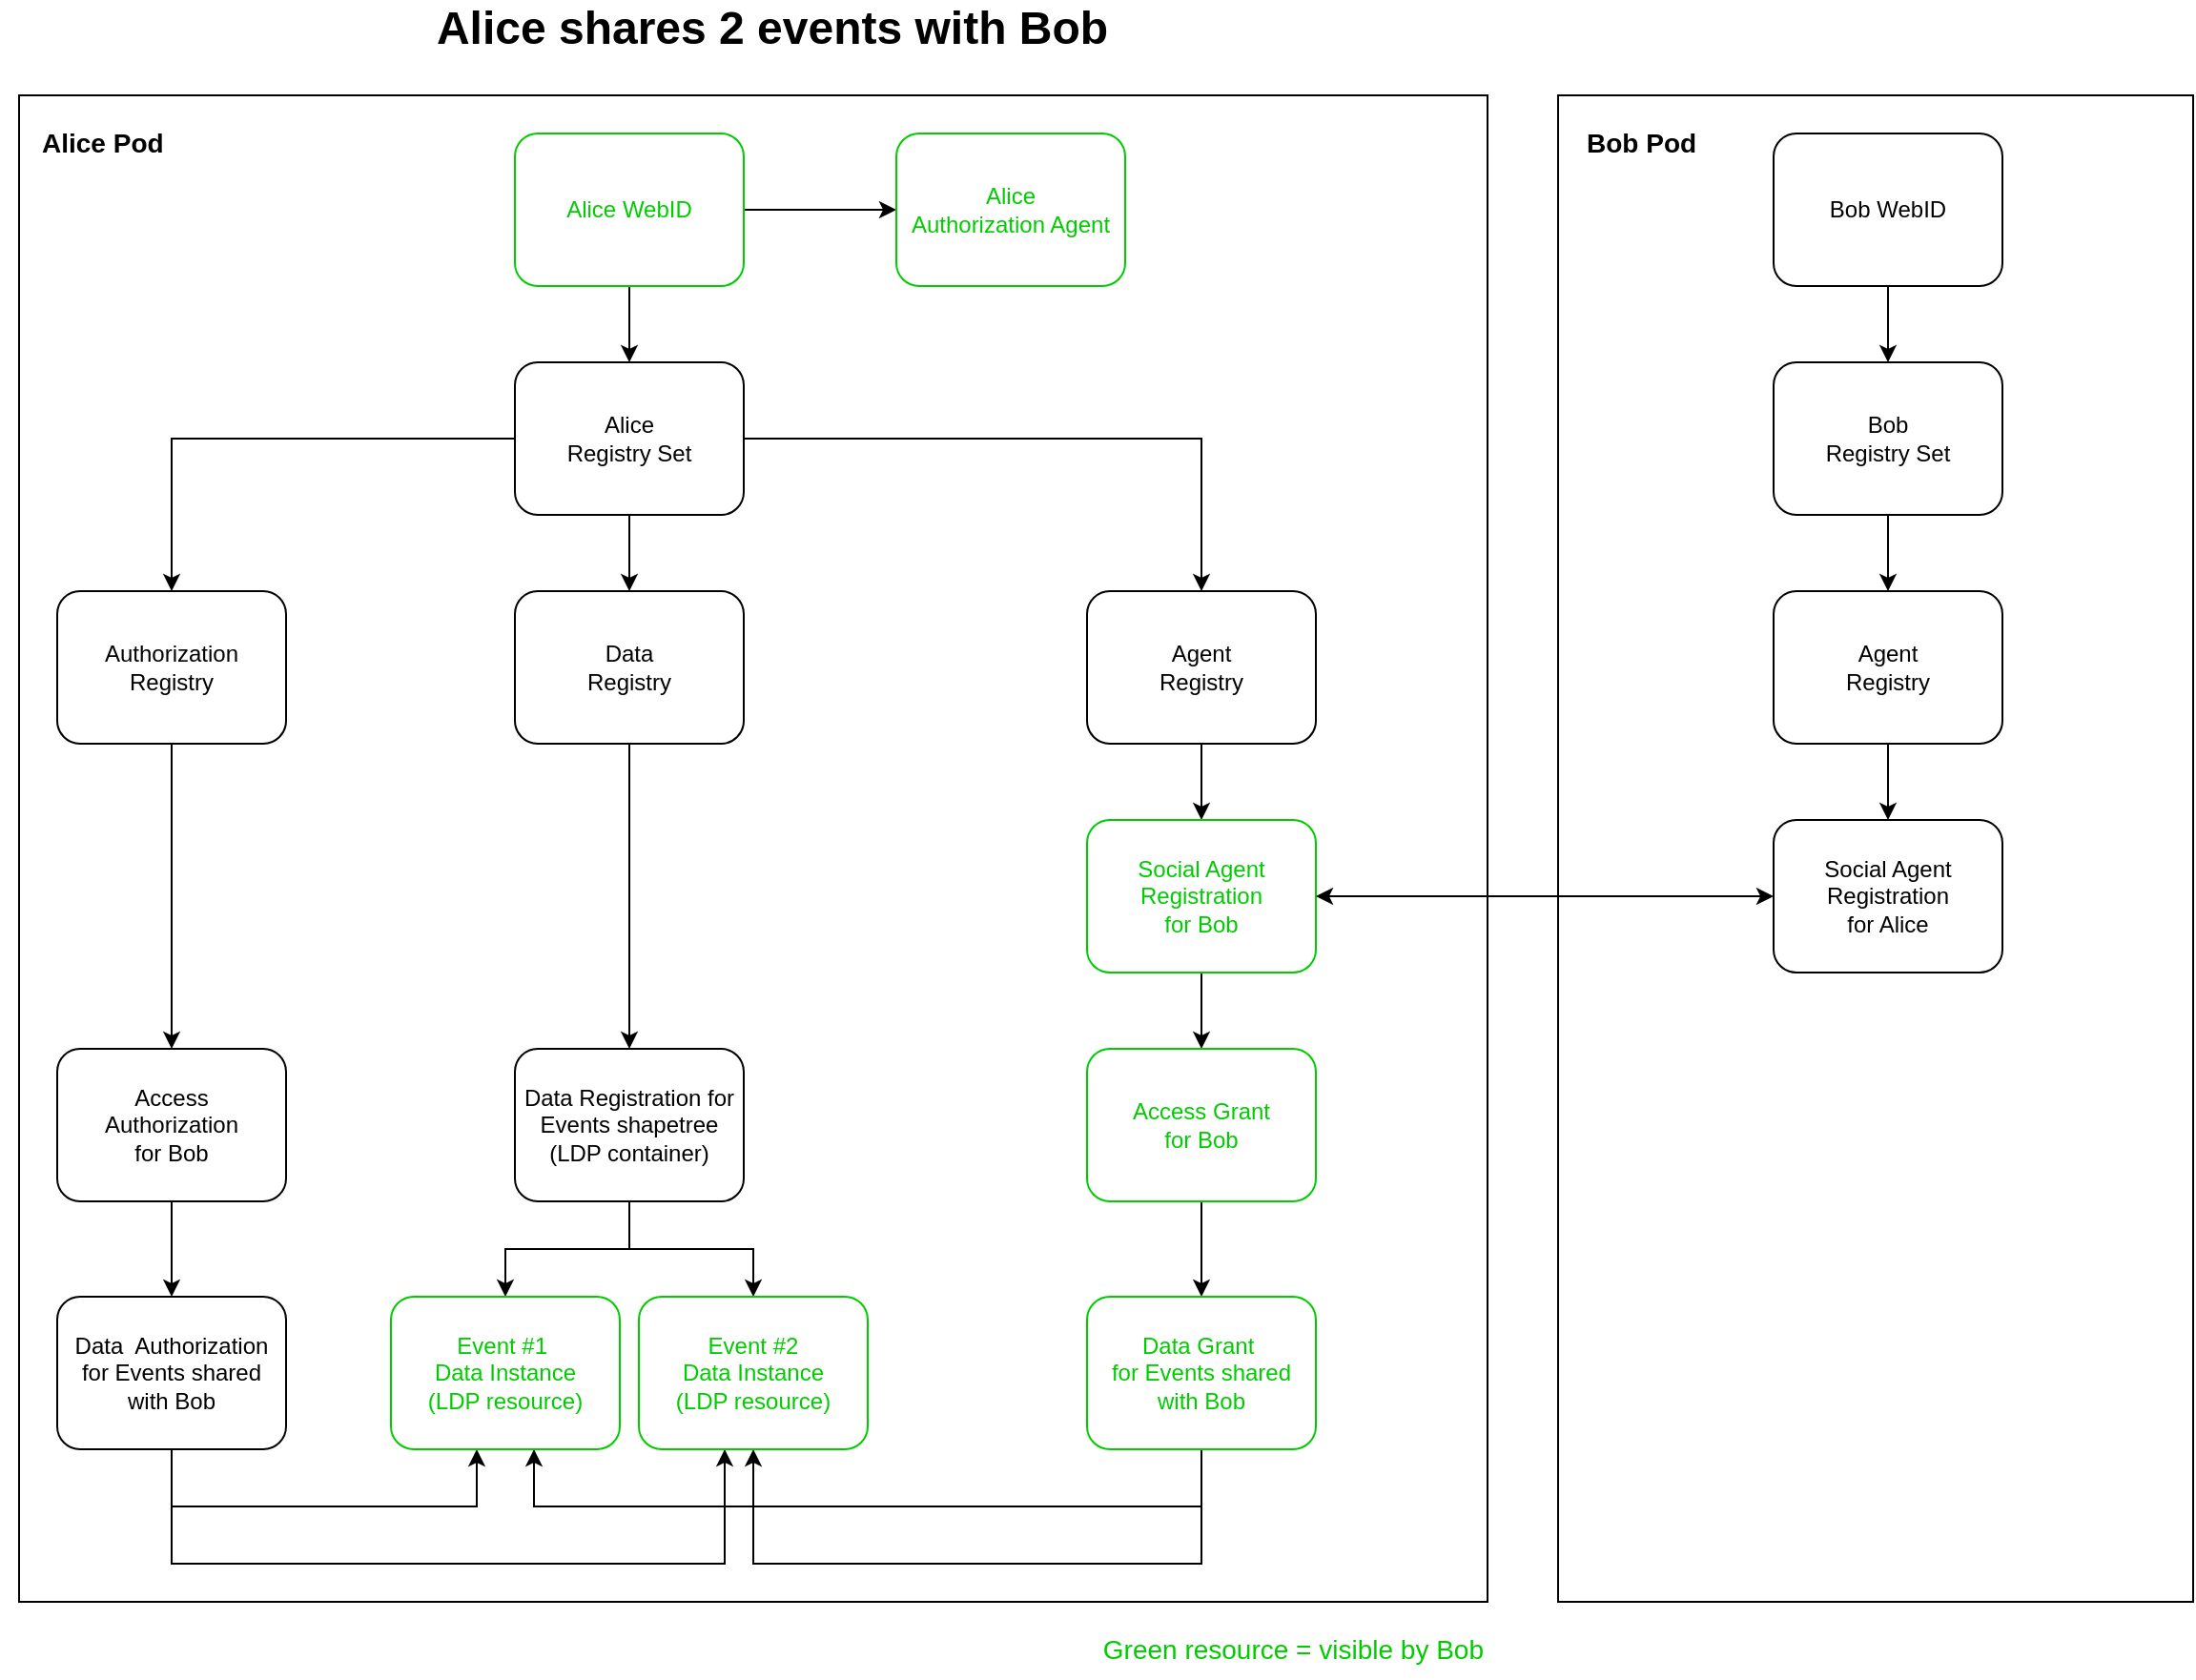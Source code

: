 <mxfile version="25.0.0">
  <diagram id="C5RBs43oDa-KdzZeNtuy" name="Page-1">
    <mxGraphModel dx="1434" dy="693" grid="1" gridSize="10" guides="1" tooltips="1" connect="1" arrows="1" fold="1" page="1" pageScale="1" pageWidth="827" pageHeight="1169" math="0" shadow="0">
      <root>
        <mxCell id="WIyWlLk6GJQsqaUBKTNV-0" />
        <mxCell id="WIyWlLk6GJQsqaUBKTNV-1" parent="WIyWlLk6GJQsqaUBKTNV-0" />
        <mxCell id="qDYdRChtb0Kntr4lQntc-50" value="" style="rounded=0;whiteSpace=wrap;html=1;" parent="WIyWlLk6GJQsqaUBKTNV-1" vertex="1">
          <mxGeometry x="827" y="70" width="333" height="790" as="geometry" />
        </mxCell>
        <mxCell id="qDYdRChtb0Kntr4lQntc-46" value="" style="rounded=0;whiteSpace=wrap;html=1;" parent="WIyWlLk6GJQsqaUBKTNV-1" vertex="1">
          <mxGeometry x="20" y="70" width="770" height="790" as="geometry" />
        </mxCell>
        <mxCell id="qDYdRChtb0Kntr4lQntc-13" style="edgeStyle=orthogonalEdgeStyle;rounded=0;orthogonalLoop=1;jettySize=auto;html=1;" parent="WIyWlLk6GJQsqaUBKTNV-1" source="qDYdRChtb0Kntr4lQntc-0" target="qDYdRChtb0Kntr4lQntc-2" edge="1">
          <mxGeometry relative="1" as="geometry" />
        </mxCell>
        <mxCell id="qDYdRChtb0Kntr4lQntc-37" style="edgeStyle=orthogonalEdgeStyle;rounded=0;orthogonalLoop=1;jettySize=auto;html=1;" parent="WIyWlLk6GJQsqaUBKTNV-1" source="qDYdRChtb0Kntr4lQntc-0" target="qDYdRChtb0Kntr4lQntc-1" edge="1">
          <mxGeometry relative="1" as="geometry" />
        </mxCell>
        <mxCell id="qDYdRChtb0Kntr4lQntc-38" style="edgeStyle=orthogonalEdgeStyle;rounded=0;orthogonalLoop=1;jettySize=auto;html=1;" parent="WIyWlLk6GJQsqaUBKTNV-1" source="qDYdRChtb0Kntr4lQntc-0" target="qDYdRChtb0Kntr4lQntc-3" edge="1">
          <mxGeometry relative="1" as="geometry" />
        </mxCell>
        <mxCell id="qDYdRChtb0Kntr4lQntc-0" value="Alice&lt;br&gt;Registry Set" style="rounded=1;whiteSpace=wrap;html=1;" parent="WIyWlLk6GJQsqaUBKTNV-1" vertex="1">
          <mxGeometry x="280" y="210" width="120" height="80" as="geometry" />
        </mxCell>
        <mxCell id="qDYdRChtb0Kntr4lQntc-18" value="" style="edgeStyle=orthogonalEdgeStyle;rounded=0;orthogonalLoop=1;jettySize=auto;html=1;" parent="WIyWlLk6GJQsqaUBKTNV-1" source="qDYdRChtb0Kntr4lQntc-1" target="qDYdRChtb0Kntr4lQntc-6" edge="1">
          <mxGeometry relative="1" as="geometry" />
        </mxCell>
        <mxCell id="qDYdRChtb0Kntr4lQntc-1" value="Agent&lt;br&gt;Registry" style="rounded=1;whiteSpace=wrap;html=1;fontColor=#000000;" parent="WIyWlLk6GJQsqaUBKTNV-1" vertex="1">
          <mxGeometry x="580" y="330" width="120" height="80" as="geometry" />
        </mxCell>
        <mxCell id="qDYdRChtb0Kntr4lQntc-14" value="" style="edgeStyle=orthogonalEdgeStyle;rounded=0;orthogonalLoop=1;jettySize=auto;html=1;" parent="WIyWlLk6GJQsqaUBKTNV-1" source="qDYdRChtb0Kntr4lQntc-2" target="qDYdRChtb0Kntr4lQntc-5" edge="1">
          <mxGeometry relative="1" as="geometry">
            <mxPoint x="340" y="450" as="targetPoint" />
          </mxGeometry>
        </mxCell>
        <mxCell id="qDYdRChtb0Kntr4lQntc-2" value="Data&lt;br&gt;Registry" style="rounded=1;whiteSpace=wrap;html=1;" parent="WIyWlLk6GJQsqaUBKTNV-1" vertex="1">
          <mxGeometry x="280" y="330" width="120" height="80" as="geometry" />
        </mxCell>
        <mxCell id="qDYdRChtb0Kntr4lQntc-32" style="edgeStyle=orthogonalEdgeStyle;rounded=0;orthogonalLoop=1;jettySize=auto;html=1;" parent="WIyWlLk6GJQsqaUBKTNV-1" source="qDYdRChtb0Kntr4lQntc-3" target="qDYdRChtb0Kntr4lQntc-21" edge="1">
          <mxGeometry relative="1" as="geometry" />
        </mxCell>
        <mxCell id="qDYdRChtb0Kntr4lQntc-3" value="Authorization&lt;br&gt;Registry" style="rounded=1;whiteSpace=wrap;html=1;" parent="WIyWlLk6GJQsqaUBKTNV-1" vertex="1">
          <mxGeometry x="40" y="330" width="120" height="80" as="geometry" />
        </mxCell>
        <mxCell id="qDYdRChtb0Kntr4lQntc-26" style="edgeStyle=orthogonalEdgeStyle;rounded=0;orthogonalLoop=1;jettySize=auto;html=1;" parent="WIyWlLk6GJQsqaUBKTNV-1" source="qDYdRChtb0Kntr4lQntc-5" target="qDYdRChtb0Kntr4lQntc-25" edge="1">
          <mxGeometry relative="1" as="geometry" />
        </mxCell>
        <mxCell id="qDYdRChtb0Kntr4lQntc-27" style="edgeStyle=orthogonalEdgeStyle;rounded=0;orthogonalLoop=1;jettySize=auto;html=1;" parent="WIyWlLk6GJQsqaUBKTNV-1" source="qDYdRChtb0Kntr4lQntc-5" target="qDYdRChtb0Kntr4lQntc-24" edge="1">
          <mxGeometry relative="1" as="geometry" />
        </mxCell>
        <mxCell id="qDYdRChtb0Kntr4lQntc-5" value="Data Registration for Events shapetree&lt;br&gt;(LDP container)" style="rounded=1;whiteSpace=wrap;html=1;" parent="WIyWlLk6GJQsqaUBKTNV-1" vertex="1">
          <mxGeometry x="280" y="570" width="120" height="80" as="geometry" />
        </mxCell>
        <mxCell id="qDYdRChtb0Kntr4lQntc-19" value="" style="edgeStyle=orthogonalEdgeStyle;rounded=0;orthogonalLoop=1;jettySize=auto;html=1;" parent="WIyWlLk6GJQsqaUBKTNV-1" source="qDYdRChtb0Kntr4lQntc-6" target="qDYdRChtb0Kntr4lQntc-7" edge="1">
          <mxGeometry relative="1" as="geometry" />
        </mxCell>
        <mxCell id="qDYdRChtb0Kntr4lQntc-6" value="Social Agent Registration&lt;br&gt;for Bob" style="rounded=1;whiteSpace=wrap;html=1;strokeColor=#00CC00;fontColor=#00CC00;" parent="WIyWlLk6GJQsqaUBKTNV-1" vertex="1">
          <mxGeometry x="580" y="450" width="120" height="80" as="geometry" />
        </mxCell>
        <mxCell id="qDYdRChtb0Kntr4lQntc-10" style="edgeStyle=orthogonalEdgeStyle;rounded=0;orthogonalLoop=1;jettySize=auto;html=1;" parent="WIyWlLk6GJQsqaUBKTNV-1" source="qDYdRChtb0Kntr4lQntc-7" target="qDYdRChtb0Kntr4lQntc-8" edge="1">
          <mxGeometry relative="1" as="geometry" />
        </mxCell>
        <mxCell id="qDYdRChtb0Kntr4lQntc-7" value="Access Grant&lt;br&gt;for Bob" style="rounded=1;whiteSpace=wrap;html=1;strokeColor=#00CC00;fontColor=#00CC00;" parent="WIyWlLk6GJQsqaUBKTNV-1" vertex="1">
          <mxGeometry x="580" y="570" width="120" height="80" as="geometry" />
        </mxCell>
        <mxCell id="qDYdRChtb0Kntr4lQntc-33" style="edgeStyle=orthogonalEdgeStyle;rounded=0;orthogonalLoop=1;jettySize=auto;html=1;" parent="WIyWlLk6GJQsqaUBKTNV-1" source="qDYdRChtb0Kntr4lQntc-8" target="qDYdRChtb0Kntr4lQntc-24" edge="1">
          <mxGeometry relative="1" as="geometry">
            <Array as="points">
              <mxPoint x="640" y="810" />
              <mxPoint x="290" y="810" />
            </Array>
          </mxGeometry>
        </mxCell>
        <mxCell id="CdVksgzxe5v5orCT1eq7-0" style="edgeStyle=orthogonalEdgeStyle;rounded=0;orthogonalLoop=1;jettySize=auto;html=1;" edge="1" parent="WIyWlLk6GJQsqaUBKTNV-1" source="qDYdRChtb0Kntr4lQntc-8" target="qDYdRChtb0Kntr4lQntc-25">
          <mxGeometry relative="1" as="geometry">
            <Array as="points">
              <mxPoint x="640" y="840" />
              <mxPoint x="405" y="840" />
            </Array>
          </mxGeometry>
        </mxCell>
        <mxCell id="qDYdRChtb0Kntr4lQntc-8" value="Data Grant&amp;nbsp;&lt;br&gt;for Events shared with Bob" style="rounded=1;whiteSpace=wrap;html=1;strokeColor=#00CC00;fontColor=#00CC00;" parent="WIyWlLk6GJQsqaUBKTNV-1" vertex="1">
          <mxGeometry x="580" y="700" width="120" height="80" as="geometry" />
        </mxCell>
        <mxCell id="qDYdRChtb0Kntr4lQntc-31" style="edgeStyle=orthogonalEdgeStyle;rounded=0;orthogonalLoop=1;jettySize=auto;html=1;" parent="WIyWlLk6GJQsqaUBKTNV-1" source="qDYdRChtb0Kntr4lQntc-21" target="qDYdRChtb0Kntr4lQntc-22" edge="1">
          <mxGeometry relative="1" as="geometry" />
        </mxCell>
        <mxCell id="qDYdRChtb0Kntr4lQntc-21" value="Access&lt;br&gt;Authorization&lt;br&gt;for Bob" style="rounded=1;whiteSpace=wrap;html=1;" parent="WIyWlLk6GJQsqaUBKTNV-1" vertex="1">
          <mxGeometry x="40" y="570" width="120" height="80" as="geometry" />
        </mxCell>
        <mxCell id="qDYdRChtb0Kntr4lQntc-35" style="edgeStyle=orthogonalEdgeStyle;rounded=0;orthogonalLoop=1;jettySize=auto;html=1;" parent="WIyWlLk6GJQsqaUBKTNV-1" source="qDYdRChtb0Kntr4lQntc-22" target="qDYdRChtb0Kntr4lQntc-24" edge="1">
          <mxGeometry relative="1" as="geometry">
            <Array as="points">
              <mxPoint x="100" y="810" />
              <mxPoint x="260" y="810" />
            </Array>
          </mxGeometry>
        </mxCell>
        <mxCell id="qDYdRChtb0Kntr4lQntc-36" style="edgeStyle=orthogonalEdgeStyle;rounded=0;orthogonalLoop=1;jettySize=auto;html=1;" parent="WIyWlLk6GJQsqaUBKTNV-1" source="qDYdRChtb0Kntr4lQntc-22" target="qDYdRChtb0Kntr4lQntc-25" edge="1">
          <mxGeometry relative="1" as="geometry">
            <Array as="points">
              <mxPoint x="100" y="840" />
              <mxPoint x="390" y="840" />
            </Array>
          </mxGeometry>
        </mxCell>
        <mxCell id="qDYdRChtb0Kntr4lQntc-22" value="Data&amp;nbsp; Authorization for Events shared with Bob" style="rounded=1;whiteSpace=wrap;html=1;" parent="WIyWlLk6GJQsqaUBKTNV-1" vertex="1">
          <mxGeometry x="40" y="700" width="120" height="80" as="geometry" />
        </mxCell>
        <mxCell id="qDYdRChtb0Kntr4lQntc-24" value="Event #1&amp;nbsp;&lt;br&gt;Data Instance&lt;br&gt;(LDP resource)" style="rounded=1;whiteSpace=wrap;html=1;strokeColor=#00CC00;fontColor=#00CC00;" parent="WIyWlLk6GJQsqaUBKTNV-1" vertex="1">
          <mxGeometry x="215" y="700" width="120" height="80" as="geometry" />
        </mxCell>
        <mxCell id="qDYdRChtb0Kntr4lQntc-25" value="Event #2&lt;br&gt;Data Instance&lt;br&gt;(LDP resource)" style="rounded=1;whiteSpace=wrap;html=1;strokeColor=#00CC00;fontColor=#00CC00;" parent="WIyWlLk6GJQsqaUBKTNV-1" vertex="1">
          <mxGeometry x="345" y="700" width="120" height="80" as="geometry" />
        </mxCell>
        <mxCell id="qDYdRChtb0Kntr4lQntc-39" value="Alice shares 2 events with Bob" style="text;html=1;align=center;verticalAlign=middle;whiteSpace=wrap;rounded=0;fontSize=24;fontStyle=1" parent="WIyWlLk6GJQsqaUBKTNV-1" vertex="1">
          <mxGeometry x="10" y="20" width="810" height="30" as="geometry" />
        </mxCell>
        <mxCell id="qDYdRChtb0Kntr4lQntc-41" value="" style="edgeStyle=orthogonalEdgeStyle;rounded=0;orthogonalLoop=1;jettySize=auto;html=1;" parent="WIyWlLk6GJQsqaUBKTNV-1" source="qDYdRChtb0Kntr4lQntc-40" target="qDYdRChtb0Kntr4lQntc-0" edge="1">
          <mxGeometry relative="1" as="geometry" />
        </mxCell>
        <mxCell id="qDYdRChtb0Kntr4lQntc-43" style="edgeStyle=orthogonalEdgeStyle;rounded=0;orthogonalLoop=1;jettySize=auto;html=1;" parent="WIyWlLk6GJQsqaUBKTNV-1" source="qDYdRChtb0Kntr4lQntc-40" target="qDYdRChtb0Kntr4lQntc-42" edge="1">
          <mxGeometry relative="1" as="geometry" />
        </mxCell>
        <mxCell id="qDYdRChtb0Kntr4lQntc-40" value="Alice WebID" style="rounded=1;whiteSpace=wrap;html=1;strokeColor=#00CC00;fontColor=#00CC00;" parent="WIyWlLk6GJQsqaUBKTNV-1" vertex="1">
          <mxGeometry x="280" y="90" width="120" height="80" as="geometry" />
        </mxCell>
        <mxCell id="qDYdRChtb0Kntr4lQntc-42" value="Alice &lt;br&gt;Authorization Agent" style="rounded=1;whiteSpace=wrap;html=1;strokeColor=#00CC00;fontColor=#00CC00;" parent="WIyWlLk6GJQsqaUBKTNV-1" vertex="1">
          <mxGeometry x="480" y="90" width="120" height="80" as="geometry" />
        </mxCell>
        <mxCell id="qDYdRChtb0Kntr4lQntc-47" value="Alice Pod" style="text;html=1;align=left;verticalAlign=middle;whiteSpace=wrap;rounded=0;fontStyle=1;fontSize=14;" parent="WIyWlLk6GJQsqaUBKTNV-1" vertex="1">
          <mxGeometry x="30" y="80" width="90" height="30" as="geometry" />
        </mxCell>
        <mxCell id="qDYdRChtb0Kntr4lQntc-48" value="Green resource = visible by Bob" style="text;html=1;align=right;verticalAlign=middle;whiteSpace=wrap;rounded=0;fontColor=#00CC00;fontSize=14;" parent="WIyWlLk6GJQsqaUBKTNV-1" vertex="1">
          <mxGeometry x="530" y="870" width="260" height="30" as="geometry" />
        </mxCell>
        <mxCell id="qDYdRChtb0Kntr4lQntc-49" value="Social Agent Registration&lt;br&gt;for Alice" style="rounded=1;whiteSpace=wrap;html=1;" parent="WIyWlLk6GJQsqaUBKTNV-1" vertex="1">
          <mxGeometry x="940" y="450" width="120" height="80" as="geometry" />
        </mxCell>
        <mxCell id="qDYdRChtb0Kntr4lQntc-56" value="" style="edgeStyle=orthogonalEdgeStyle;rounded=0;orthogonalLoop=1;jettySize=auto;html=1;" parent="WIyWlLk6GJQsqaUBKTNV-1" source="qDYdRChtb0Kntr4lQntc-51" target="qDYdRChtb0Kntr4lQntc-49" edge="1">
          <mxGeometry relative="1" as="geometry" />
        </mxCell>
        <mxCell id="qDYdRChtb0Kntr4lQntc-51" value="Agent&lt;br&gt;Registry" style="rounded=1;whiteSpace=wrap;html=1;" parent="WIyWlLk6GJQsqaUBKTNV-1" vertex="1">
          <mxGeometry x="940" y="330" width="120" height="80" as="geometry" />
        </mxCell>
        <mxCell id="qDYdRChtb0Kntr4lQntc-55" value="" style="edgeStyle=orthogonalEdgeStyle;rounded=0;orthogonalLoop=1;jettySize=auto;html=1;" parent="WIyWlLk6GJQsqaUBKTNV-1" source="qDYdRChtb0Kntr4lQntc-52" target="qDYdRChtb0Kntr4lQntc-51" edge="1">
          <mxGeometry relative="1" as="geometry" />
        </mxCell>
        <mxCell id="qDYdRChtb0Kntr4lQntc-52" value="Bob&lt;br&gt;Registry Set" style="rounded=1;whiteSpace=wrap;html=1;" parent="WIyWlLk6GJQsqaUBKTNV-1" vertex="1">
          <mxGeometry x="940" y="210" width="120" height="80" as="geometry" />
        </mxCell>
        <mxCell id="qDYdRChtb0Kntr4lQntc-54" value="" style="edgeStyle=orthogonalEdgeStyle;rounded=0;orthogonalLoop=1;jettySize=auto;html=1;" parent="WIyWlLk6GJQsqaUBKTNV-1" source="qDYdRChtb0Kntr4lQntc-53" target="qDYdRChtb0Kntr4lQntc-52" edge="1">
          <mxGeometry relative="1" as="geometry" />
        </mxCell>
        <mxCell id="qDYdRChtb0Kntr4lQntc-53" value="Bob WebID" style="rounded=1;whiteSpace=wrap;html=1;" parent="WIyWlLk6GJQsqaUBKTNV-1" vertex="1">
          <mxGeometry x="940" y="90" width="120" height="80" as="geometry" />
        </mxCell>
        <mxCell id="qDYdRChtb0Kntr4lQntc-58" value="Bob Pod" style="text;html=1;align=left;verticalAlign=middle;whiteSpace=wrap;rounded=0;fontStyle=1;fontSize=14;" parent="WIyWlLk6GJQsqaUBKTNV-1" vertex="1">
          <mxGeometry x="840" y="80" width="90" height="30" as="geometry" />
        </mxCell>
        <mxCell id="qDYdRChtb0Kntr4lQntc-59" value="" style="endArrow=classic;startArrow=classic;html=1;rounded=0;exitX=1;exitY=0.5;exitDx=0;exitDy=0;" parent="WIyWlLk6GJQsqaUBKTNV-1" source="qDYdRChtb0Kntr4lQntc-6" target="qDYdRChtb0Kntr4lQntc-49" edge="1">
          <mxGeometry width="50" height="50" relative="1" as="geometry">
            <mxPoint x="730" y="530" as="sourcePoint" />
            <mxPoint x="780" y="480" as="targetPoint" />
          </mxGeometry>
        </mxCell>
      </root>
    </mxGraphModel>
  </diagram>
</mxfile>
